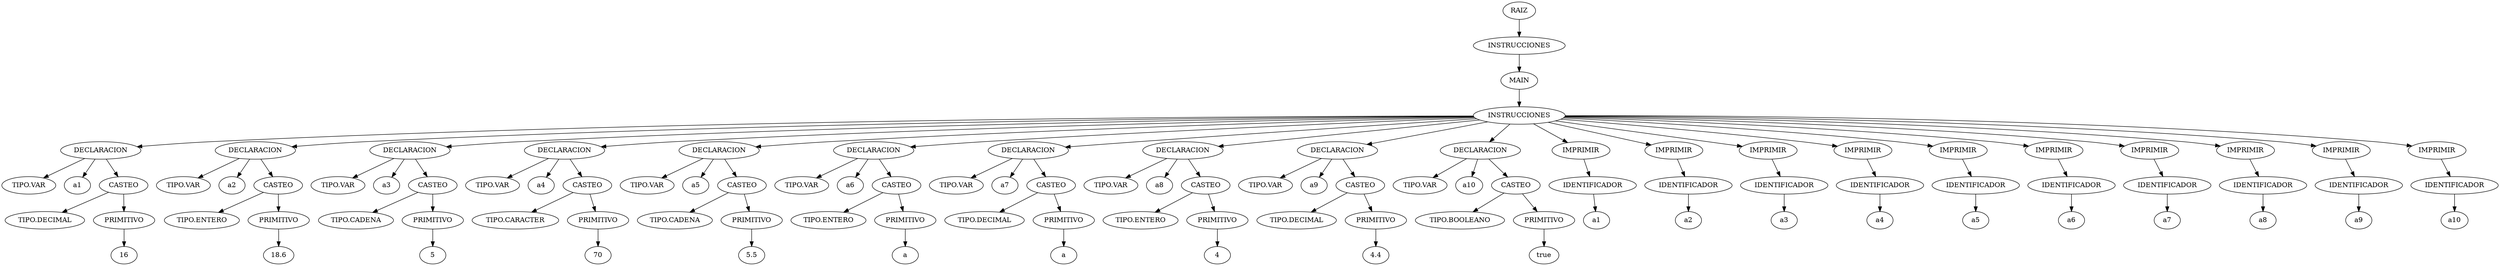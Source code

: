 digraph {
n0[label="RAIZ"];
n1[label="INSTRUCCIONES"];
n0->n1;
n2[label="MAIN"];
n1->n2;
n3[label="INSTRUCCIONES"];
n2->n3;
n4[label="DECLARACION"];
n3->n4;
n5[label="TIPO.VAR"];
n4->n5;
n6[label="a1"];
n4->n6;
n7[label="CASTEO"];
n4->n7;
n8[label="TIPO.DECIMAL"];
n7->n8;
n9[label="PRIMITIVO"];
n7->n9;
n10[label="16"];
n9->n10;
n11[label="DECLARACION"];
n3->n11;
n12[label="TIPO.VAR"];
n11->n12;
n13[label="a2"];
n11->n13;
n14[label="CASTEO"];
n11->n14;
n15[label="TIPO.ENTERO"];
n14->n15;
n16[label="PRIMITIVO"];
n14->n16;
n17[label="18.6"];
n16->n17;
n18[label="DECLARACION"];
n3->n18;
n19[label="TIPO.VAR"];
n18->n19;
n20[label="a3"];
n18->n20;
n21[label="CASTEO"];
n18->n21;
n22[label="TIPO.CADENA"];
n21->n22;
n23[label="PRIMITIVO"];
n21->n23;
n24[label="5"];
n23->n24;
n25[label="DECLARACION"];
n3->n25;
n26[label="TIPO.VAR"];
n25->n26;
n27[label="a4"];
n25->n27;
n28[label="CASTEO"];
n25->n28;
n29[label="TIPO.CARACTER"];
n28->n29;
n30[label="PRIMITIVO"];
n28->n30;
n31[label="70"];
n30->n31;
n32[label="DECLARACION"];
n3->n32;
n33[label="TIPO.VAR"];
n32->n33;
n34[label="a5"];
n32->n34;
n35[label="CASTEO"];
n32->n35;
n36[label="TIPO.CADENA"];
n35->n36;
n37[label="PRIMITIVO"];
n35->n37;
n38[label="5.5"];
n37->n38;
n39[label="DECLARACION"];
n3->n39;
n40[label="TIPO.VAR"];
n39->n40;
n41[label="a6"];
n39->n41;
n42[label="CASTEO"];
n39->n42;
n43[label="TIPO.ENTERO"];
n42->n43;
n44[label="PRIMITIVO"];
n42->n44;
n45[label="a"];
n44->n45;
n46[label="DECLARACION"];
n3->n46;
n47[label="TIPO.VAR"];
n46->n47;
n48[label="a7"];
n46->n48;
n49[label="CASTEO"];
n46->n49;
n50[label="TIPO.DECIMAL"];
n49->n50;
n51[label="PRIMITIVO"];
n49->n51;
n52[label="a"];
n51->n52;
n53[label="DECLARACION"];
n3->n53;
n54[label="TIPO.VAR"];
n53->n54;
n55[label="a8"];
n53->n55;
n56[label="CASTEO"];
n53->n56;
n57[label="TIPO.ENTERO"];
n56->n57;
n58[label="PRIMITIVO"];
n56->n58;
n59[label="4"];
n58->n59;
n60[label="DECLARACION"];
n3->n60;
n61[label="TIPO.VAR"];
n60->n61;
n62[label="a9"];
n60->n62;
n63[label="CASTEO"];
n60->n63;
n64[label="TIPO.DECIMAL"];
n63->n64;
n65[label="PRIMITIVO"];
n63->n65;
n66[label="4.4"];
n65->n66;
n67[label="DECLARACION"];
n3->n67;
n68[label="TIPO.VAR"];
n67->n68;
n69[label="a10"];
n67->n69;
n70[label="CASTEO"];
n67->n70;
n71[label="TIPO.BOOLEANO"];
n70->n71;
n72[label="PRIMITIVO"];
n70->n72;
n73[label="true"];
n72->n73;
n74[label="IMPRIMIR"];
n3->n74;
n75[label="IDENTIFICADOR"];
n74->n75;
n76[label="a1"];
n75->n76;
n77[label="IMPRIMIR"];
n3->n77;
n78[label="IDENTIFICADOR"];
n77->n78;
n79[label="a2"];
n78->n79;
n80[label="IMPRIMIR"];
n3->n80;
n81[label="IDENTIFICADOR"];
n80->n81;
n82[label="a3"];
n81->n82;
n83[label="IMPRIMIR"];
n3->n83;
n84[label="IDENTIFICADOR"];
n83->n84;
n85[label="a4"];
n84->n85;
n86[label="IMPRIMIR"];
n3->n86;
n87[label="IDENTIFICADOR"];
n86->n87;
n88[label="a5"];
n87->n88;
n89[label="IMPRIMIR"];
n3->n89;
n90[label="IDENTIFICADOR"];
n89->n90;
n91[label="a6"];
n90->n91;
n92[label="IMPRIMIR"];
n3->n92;
n93[label="IDENTIFICADOR"];
n92->n93;
n94[label="a7"];
n93->n94;
n95[label="IMPRIMIR"];
n3->n95;
n96[label="IDENTIFICADOR"];
n95->n96;
n97[label="a8"];
n96->n97;
n98[label="IMPRIMIR"];
n3->n98;
n99[label="IDENTIFICADOR"];
n98->n99;
n100[label="a9"];
n99->n100;
n101[label="IMPRIMIR"];
n3->n101;
n102[label="IDENTIFICADOR"];
n101->n102;
n103[label="a10"];
n102->n103;
}